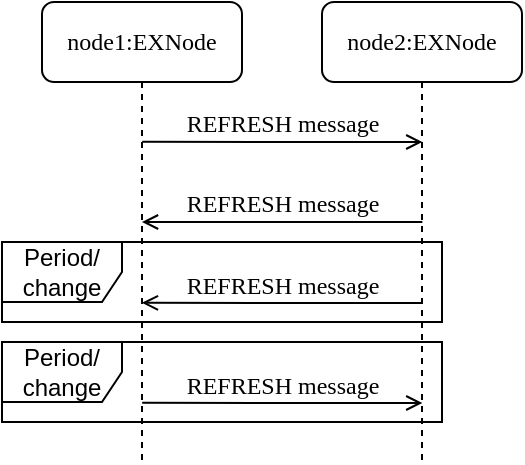 <mxfile version="15.1.3" type="device"><diagram name="Page-1" id="13e1069c-82ec-6db2-03f1-153e76fe0fe0"><mxGraphModel dx="1102" dy="946" grid="1" gridSize="10" guides="1" tooltips="1" connect="1" arrows="1" fold="1" page="1" pageScale="1" pageWidth="1100" pageHeight="850" background="#ffffff" math="0" shadow="0"><root><mxCell id="0"/><mxCell id="1" parent="0"/><mxCell id="NOUZiheQ0763GmgvLmlp-24" value="Period/&lt;br&gt;change" style="shape=umlFrame;whiteSpace=wrap;html=1;" parent="1" vertex="1"><mxGeometry x="30" y="230" width="220" height="40" as="geometry"/></mxCell><mxCell id="NOUZiheQ0763GmgvLmlp-22" value="Period/&lt;br&gt;change" style="shape=umlFrame;whiteSpace=wrap;html=1;" parent="1" vertex="1"><mxGeometry x="30" y="180" width="220" height="40" as="geometry"/></mxCell><mxCell id="7baba1c4bc27f4b0-4" value="node1:EXNode" style="shape=umlLifeline;perimeter=lifelinePerimeter;whiteSpace=wrap;html=1;container=1;collapsible=0;recursiveResize=0;outlineConnect=0;rounded=1;shadow=0;comic=0;labelBackgroundColor=none;strokeWidth=1;fontFamily=Verdana;fontSize=12;align=center;" parent="1" vertex="1"><mxGeometry x="50" y="60" width="100" height="230" as="geometry"/></mxCell><mxCell id="7baba1c4bc27f4b0-5" value="node2:EXNode" style="shape=umlLifeline;perimeter=lifelinePerimeter;whiteSpace=wrap;html=1;container=1;collapsible=0;recursiveResize=0;outlineConnect=0;rounded=1;shadow=0;comic=0;labelBackgroundColor=none;strokeWidth=1;fontFamily=Verdana;fontSize=12;align=center;" parent="1" vertex="1"><mxGeometry x="190" y="60" width="100" height="230" as="geometry"/></mxCell><mxCell id="NOUZiheQ0763GmgvLmlp-2" value="REFRESH message" style="html=1;verticalAlign=bottom;endArrow=none;entryX=0;entryY=0;labelBackgroundColor=none;fontFamily=Verdana;fontSize=12;edgeStyle=elbowEdgeStyle;elbow=vertical;endFill=0;startArrow=open;startFill=0;" parent="1" source="7baba1c4bc27f4b0-4" edge="1"><mxGeometry relative="1" as="geometry"><mxPoint x="104.929" y="170.5" as="sourcePoint"/><mxPoint x="240.172" y="170.224" as="targetPoint"/><Array as="points"/></mxGeometry></mxCell><mxCell id="NOUZiheQ0763GmgvLmlp-3" value="REFRESH message" style="html=1;verticalAlign=bottom;endArrow=open;entryX=0;entryY=0;labelBackgroundColor=none;fontFamily=Verdana;fontSize=12;edgeStyle=elbowEdgeStyle;elbow=vertical;endFill=0;startArrow=none;startFill=0;" parent="1" edge="1"><mxGeometry relative="1" as="geometry"><mxPoint x="100.1" y="129.9" as="sourcePoint"/><mxPoint x="240.172" y="129.724" as="targetPoint"/><Array as="points"/></mxGeometry></mxCell><mxCell id="NOUZiheQ0763GmgvLmlp-19" value="REFRESH message" style="html=1;verticalAlign=bottom;endArrow=none;entryX=0;entryY=0;labelBackgroundColor=none;fontFamily=Verdana;fontSize=12;edgeStyle=elbowEdgeStyle;elbow=vertical;endFill=0;startArrow=open;startFill=0;" parent="1" edge="1"><mxGeometry relative="1" as="geometry"><mxPoint x="99.929" y="210.429" as="sourcePoint"/><mxPoint x="240.172" y="210.224" as="targetPoint"/><Array as="points"/></mxGeometry></mxCell><mxCell id="NOUZiheQ0763GmgvLmlp-20" value="REFRESH message" style="html=1;verticalAlign=bottom;endArrow=open;entryX=0;entryY=0;labelBackgroundColor=none;fontFamily=Verdana;fontSize=12;edgeStyle=elbowEdgeStyle;elbow=vertical;endFill=0;startArrow=none;startFill=0;" parent="1" edge="1"><mxGeometry relative="1" as="geometry"><mxPoint x="100.1" y="260.4" as="sourcePoint"/><mxPoint x="240.172" y="260.224" as="targetPoint"/><Array as="points"/></mxGeometry></mxCell></root></mxGraphModel></diagram></mxfile>